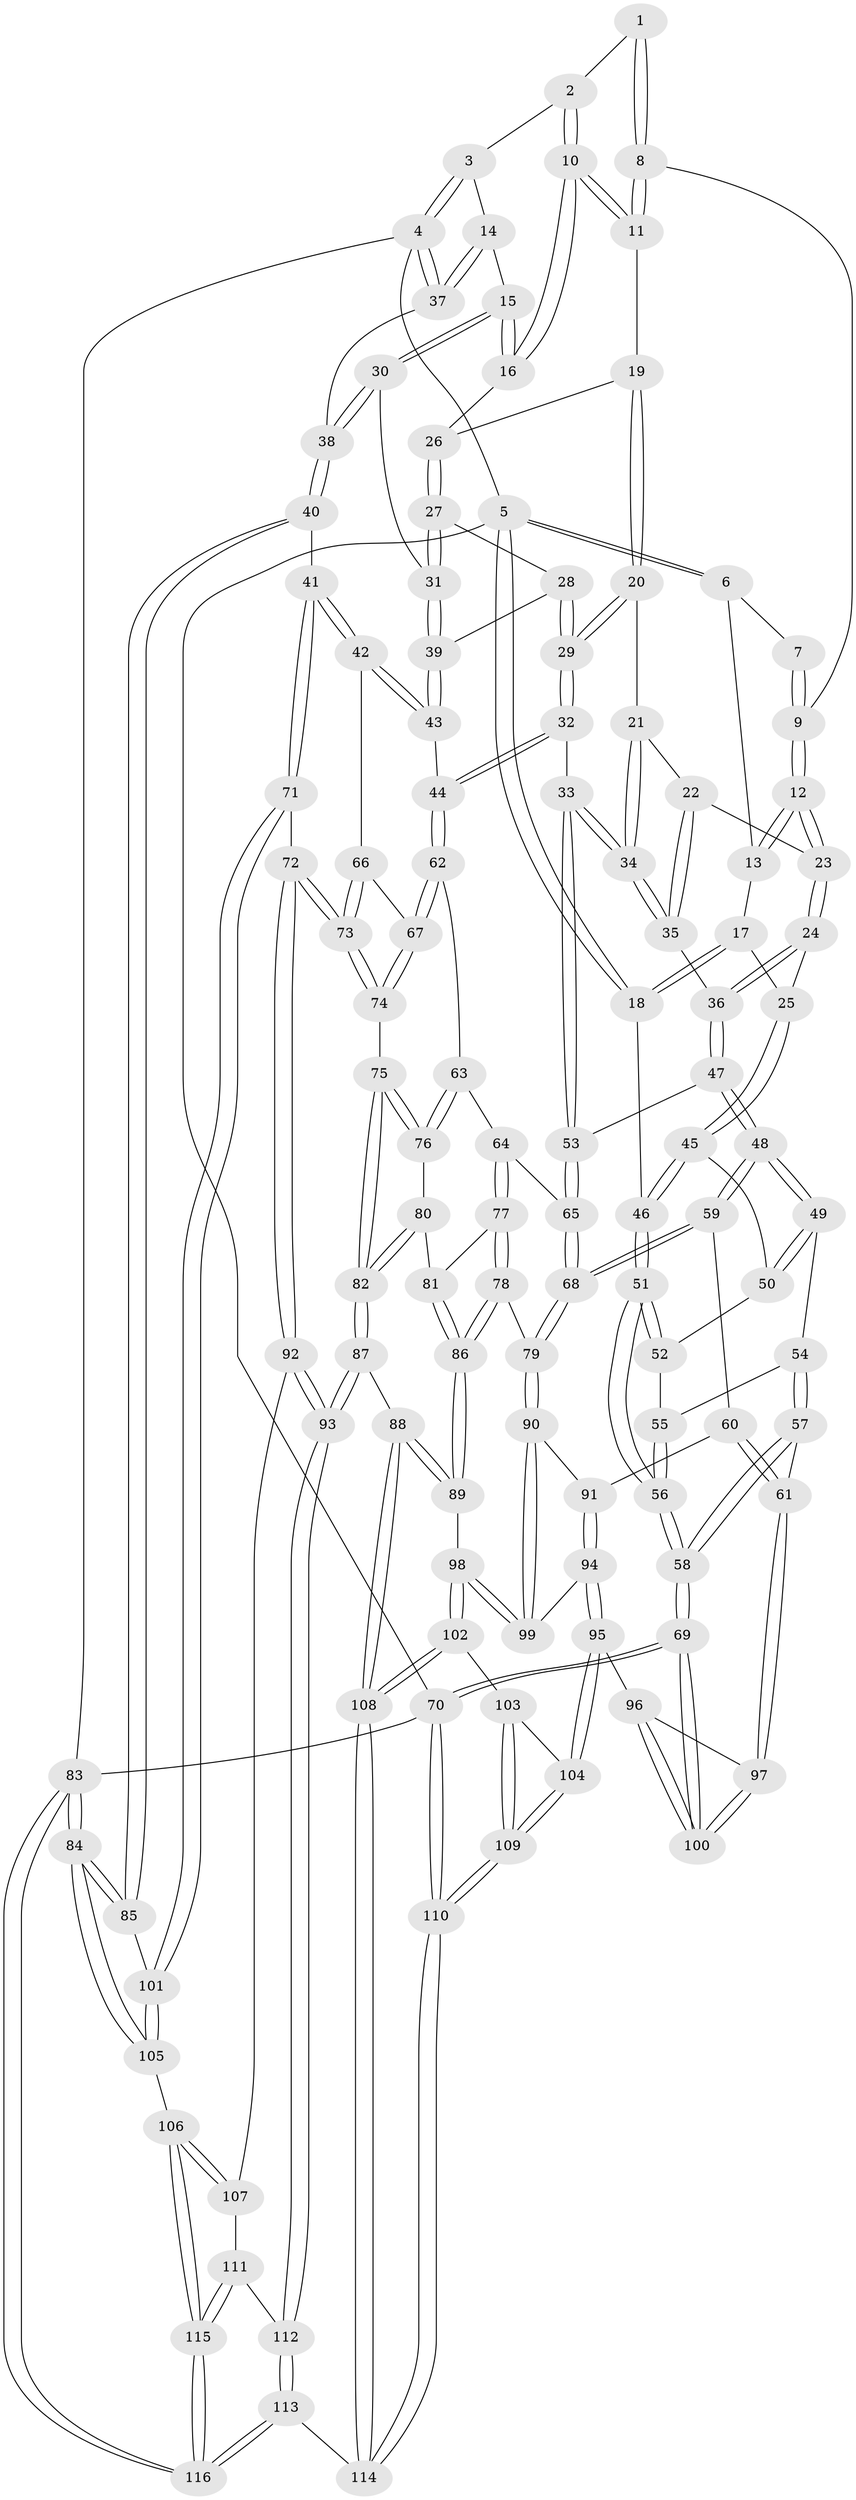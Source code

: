 // Generated by graph-tools (version 1.1) at 2025/03/03/09/25 03:03:11]
// undirected, 116 vertices, 287 edges
graph export_dot {
graph [start="1"]
  node [color=gray90,style=filled];
  1 [pos="+0.6655163927060472+0"];
  2 [pos="+0.8632958937555995+0"];
  3 [pos="+1+0"];
  4 [pos="+1+0"];
  5 [pos="+0+0"];
  6 [pos="+0.1272113099811624+0"];
  7 [pos="+0.47454774454331045+0"];
  8 [pos="+0.6237846853343106+0.04420168861637719"];
  9 [pos="+0.42757286456593335+0.09616006372071918"];
  10 [pos="+0.8368523792934538+0.13996452398771975"];
  11 [pos="+0.6270512530606395+0.060958585687373334"];
  12 [pos="+0.37377792850393227+0.13513358780513776"];
  13 [pos="+0.19751113794071093+0"];
  14 [pos="+0.8856548479490888+0.1994205147808862"];
  15 [pos="+0.8788050433426792+0.2059544361743934"];
  16 [pos="+0.840168324145202+0.14922080871320156"];
  17 [pos="+0.19279564333148147+0.15433467180093702"];
  18 [pos="+0+0.2480363701342534"];
  19 [pos="+0.6264782773779678+0.0818276928901906"];
  20 [pos="+0.5833328898685958+0.18330363733768382"];
  21 [pos="+0.5304341662514817+0.19639784506705812"];
  22 [pos="+0.4360923613054512+0.20406408160007433"];
  23 [pos="+0.37320376921220294+0.15580027691429682"];
  24 [pos="+0.27488929496597947+0.24462249214078405"];
  25 [pos="+0.26361428721848557+0.24681586054805124"];
  26 [pos="+0.7111943981348327+0.17419572162444574"];
  27 [pos="+0.7173274152128286+0.19337525404093878"];
  28 [pos="+0.7089593232923533+0.26997976124990763"];
  29 [pos="+0.6357228563431759+0.33521540085328216"];
  30 [pos="+0.8788151810201712+0.22962121767011254"];
  31 [pos="+0.8700920141520536+0.23529265391077425"];
  32 [pos="+0.6245464989107563+0.3960097089102949"];
  33 [pos="+0.561920795547938+0.4009009265944596"];
  34 [pos="+0.4984867632829032+0.35756542268511265"];
  35 [pos="+0.45679850502065017+0.3355863731630122"];
  36 [pos="+0.37448572570447924+0.35717784258674085"];
  37 [pos="+1+0"];
  38 [pos="+1+0.43494235784098584"];
  39 [pos="+0.8479065891179934+0.25517472538802827"];
  40 [pos="+1+0.475046635347883"];
  41 [pos="+0.9470789177732012+0.5076145614003377"];
  42 [pos="+0.846701225316378+0.48169550563714475"];
  43 [pos="+0.7734152103958913+0.43181463285174226"];
  44 [pos="+0.6501854712434937+0.4193672636836278"];
  45 [pos="+0.2335514967785608+0.27432439670086156"];
  46 [pos="+0+0.26372417403076254"];
  47 [pos="+0.3224076359746544+0.4693699154203325"];
  48 [pos="+0.3167932400543647+0.47307359458028525"];
  49 [pos="+0.2395182281831134+0.41001571002178555"];
  50 [pos="+0.22318494866377173+0.3505178371053253"];
  51 [pos="+0+0.26720092034330306"];
  52 [pos="+0.10230613383209873+0.38257322488363843"];
  53 [pos="+0.4826276499829007+0.48340774919826585"];
  54 [pos="+0.16027400105474174+0.44616350231332597"];
  55 [pos="+0.1532106357006712+0.44110189817726664"];
  56 [pos="+0+0.5473931478356027"];
  57 [pos="+0.14584444060743898+0.5969330602367439"];
  58 [pos="+0+0.5597436401834615"];
  59 [pos="+0.2813956397051847+0.5951185981215842"];
  60 [pos="+0.24962498989797982+0.60500362633687"];
  61 [pos="+0.1921977346372039+0.6203413754271612"];
  62 [pos="+0.6417144976183303+0.571464548701744"];
  63 [pos="+0.5786229563704192+0.5957412313320916"];
  64 [pos="+0.5332869135451606+0.6107965045693406"];
  65 [pos="+0.4807527132619197+0.5548114562170235"];
  66 [pos="+0.7950259954547735+0.5475587847649813"];
  67 [pos="+0.6691629637958761+0.6085026656447021"];
  68 [pos="+0.34229748114008646+0.6340327011545842"];
  69 [pos="+0+1"];
  70 [pos="+0+1"];
  71 [pos="+0.8036149519443337+0.7422875248176748"];
  72 [pos="+0.7731346948419757+0.7409523741314507"];
  73 [pos="+0.7503503124180458+0.7097803695865689"];
  74 [pos="+0.6876387416543601+0.6545791545427598"];
  75 [pos="+0.60976186742549+0.6957691201340847"];
  76 [pos="+0.5987491232018144+0.6923506105632226"];
  77 [pos="+0.519957454687212+0.65908274215128"];
  78 [pos="+0.3878738933860871+0.6629689990779749"];
  79 [pos="+0.3544422225612974+0.6526529409279382"];
  80 [pos="+0.5564687756087485+0.6828778318767543"];
  81 [pos="+0.5221614945177242+0.6657031469445663"];
  82 [pos="+0.5862781176886135+0.8180707769899562"];
  83 [pos="+1+1"];
  84 [pos="+1+1"];
  85 [pos="+1+0.544167029289"];
  86 [pos="+0.49477928952408584+0.766482780891019"];
  87 [pos="+0.5841007745708178+0.8421346802296539"];
  88 [pos="+0.582204333442099+0.8420960427377788"];
  89 [pos="+0.4957477136647641+0.775206512512646"];
  90 [pos="+0.3547301230026968+0.7022465216956197"];
  91 [pos="+0.28041812633727636+0.7509742047633532"];
  92 [pos="+0.6817141863051833+0.8395566149623906"];
  93 [pos="+0.6416124471101982+0.863035032011575"];
  94 [pos="+0.2474882007031022+0.8078248408664888"];
  95 [pos="+0.20240113099484502+0.8213745981655465"];
  96 [pos="+0.20065113228448309+0.8204847302293053"];
  97 [pos="+0.18681249329147012+0.6581510300416207"];
  98 [pos="+0.382176037393388+0.8116638332139379"];
  99 [pos="+0.36478347554877333+0.7927771082777183"];
  100 [pos="+0+0.9491051881921816"];
  101 [pos="+0.8749220297389709+0.788648164085334"];
  102 [pos="+0.38408905732553666+0.8920056343278298"];
  103 [pos="+0.32134250508456286+0.9065766882854039"];
  104 [pos="+0.21181754897760516+0.8370560106130014"];
  105 [pos="+0.8792104616134311+0.7956155396829164"];
  106 [pos="+0.8342920426756496+0.9284982047701767"];
  107 [pos="+0.7884365187996917+0.91808408328276"];
  108 [pos="+0.44105680318829743+0.9537111307770698"];
  109 [pos="+0.23302234926072488+1"];
  110 [pos="+0.15762191947592685+1"];
  111 [pos="+0.748914037057391+0.9631135362107142"];
  112 [pos="+0.6563124340812304+0.9842608186499633"];
  113 [pos="+0.624468699293911+1"];
  114 [pos="+0.44789573144106243+1"];
  115 [pos="+0.8604253854133107+1"];
  116 [pos="+1+1"];
  1 -- 2;
  1 -- 8;
  1 -- 8;
  2 -- 3;
  2 -- 10;
  2 -- 10;
  3 -- 4;
  3 -- 4;
  3 -- 14;
  4 -- 5;
  4 -- 37;
  4 -- 37;
  4 -- 83;
  5 -- 6;
  5 -- 6;
  5 -- 18;
  5 -- 18;
  5 -- 70;
  6 -- 7;
  6 -- 13;
  7 -- 9;
  7 -- 9;
  8 -- 9;
  8 -- 11;
  8 -- 11;
  9 -- 12;
  9 -- 12;
  10 -- 11;
  10 -- 11;
  10 -- 16;
  10 -- 16;
  11 -- 19;
  12 -- 13;
  12 -- 13;
  12 -- 23;
  12 -- 23;
  13 -- 17;
  14 -- 15;
  14 -- 37;
  14 -- 37;
  15 -- 16;
  15 -- 16;
  15 -- 30;
  15 -- 30;
  16 -- 26;
  17 -- 18;
  17 -- 18;
  17 -- 25;
  18 -- 46;
  19 -- 20;
  19 -- 20;
  19 -- 26;
  20 -- 21;
  20 -- 29;
  20 -- 29;
  21 -- 22;
  21 -- 34;
  21 -- 34;
  22 -- 23;
  22 -- 35;
  22 -- 35;
  23 -- 24;
  23 -- 24;
  24 -- 25;
  24 -- 36;
  24 -- 36;
  25 -- 45;
  25 -- 45;
  26 -- 27;
  26 -- 27;
  27 -- 28;
  27 -- 31;
  27 -- 31;
  28 -- 29;
  28 -- 29;
  28 -- 39;
  29 -- 32;
  29 -- 32;
  30 -- 31;
  30 -- 38;
  30 -- 38;
  31 -- 39;
  31 -- 39;
  32 -- 33;
  32 -- 44;
  32 -- 44;
  33 -- 34;
  33 -- 34;
  33 -- 53;
  33 -- 53;
  34 -- 35;
  34 -- 35;
  35 -- 36;
  36 -- 47;
  36 -- 47;
  37 -- 38;
  38 -- 40;
  38 -- 40;
  39 -- 43;
  39 -- 43;
  40 -- 41;
  40 -- 85;
  40 -- 85;
  41 -- 42;
  41 -- 42;
  41 -- 71;
  41 -- 71;
  42 -- 43;
  42 -- 43;
  42 -- 66;
  43 -- 44;
  44 -- 62;
  44 -- 62;
  45 -- 46;
  45 -- 46;
  45 -- 50;
  46 -- 51;
  46 -- 51;
  47 -- 48;
  47 -- 48;
  47 -- 53;
  48 -- 49;
  48 -- 49;
  48 -- 59;
  48 -- 59;
  49 -- 50;
  49 -- 50;
  49 -- 54;
  50 -- 52;
  51 -- 52;
  51 -- 52;
  51 -- 56;
  51 -- 56;
  52 -- 55;
  53 -- 65;
  53 -- 65;
  54 -- 55;
  54 -- 57;
  54 -- 57;
  55 -- 56;
  55 -- 56;
  56 -- 58;
  56 -- 58;
  57 -- 58;
  57 -- 58;
  57 -- 61;
  58 -- 69;
  58 -- 69;
  59 -- 60;
  59 -- 68;
  59 -- 68;
  60 -- 61;
  60 -- 61;
  60 -- 91;
  61 -- 97;
  61 -- 97;
  62 -- 63;
  62 -- 67;
  62 -- 67;
  63 -- 64;
  63 -- 76;
  63 -- 76;
  64 -- 65;
  64 -- 77;
  64 -- 77;
  65 -- 68;
  65 -- 68;
  66 -- 67;
  66 -- 73;
  66 -- 73;
  67 -- 74;
  67 -- 74;
  68 -- 79;
  68 -- 79;
  69 -- 70;
  69 -- 70;
  69 -- 100;
  69 -- 100;
  70 -- 110;
  70 -- 110;
  70 -- 83;
  71 -- 72;
  71 -- 101;
  71 -- 101;
  72 -- 73;
  72 -- 73;
  72 -- 92;
  72 -- 92;
  73 -- 74;
  73 -- 74;
  74 -- 75;
  75 -- 76;
  75 -- 76;
  75 -- 82;
  75 -- 82;
  76 -- 80;
  77 -- 78;
  77 -- 78;
  77 -- 81;
  78 -- 79;
  78 -- 86;
  78 -- 86;
  79 -- 90;
  79 -- 90;
  80 -- 81;
  80 -- 82;
  80 -- 82;
  81 -- 86;
  81 -- 86;
  82 -- 87;
  82 -- 87;
  83 -- 84;
  83 -- 84;
  83 -- 116;
  83 -- 116;
  84 -- 85;
  84 -- 85;
  84 -- 105;
  84 -- 105;
  85 -- 101;
  86 -- 89;
  86 -- 89;
  87 -- 88;
  87 -- 93;
  87 -- 93;
  88 -- 89;
  88 -- 89;
  88 -- 108;
  88 -- 108;
  89 -- 98;
  90 -- 91;
  90 -- 99;
  90 -- 99;
  91 -- 94;
  91 -- 94;
  92 -- 93;
  92 -- 93;
  92 -- 107;
  93 -- 112;
  93 -- 112;
  94 -- 95;
  94 -- 95;
  94 -- 99;
  95 -- 96;
  95 -- 104;
  95 -- 104;
  96 -- 97;
  96 -- 100;
  96 -- 100;
  97 -- 100;
  97 -- 100;
  98 -- 99;
  98 -- 99;
  98 -- 102;
  98 -- 102;
  101 -- 105;
  101 -- 105;
  102 -- 103;
  102 -- 108;
  102 -- 108;
  103 -- 104;
  103 -- 109;
  103 -- 109;
  104 -- 109;
  104 -- 109;
  105 -- 106;
  106 -- 107;
  106 -- 107;
  106 -- 115;
  106 -- 115;
  107 -- 111;
  108 -- 114;
  108 -- 114;
  109 -- 110;
  109 -- 110;
  110 -- 114;
  110 -- 114;
  111 -- 112;
  111 -- 115;
  111 -- 115;
  112 -- 113;
  112 -- 113;
  113 -- 114;
  113 -- 116;
  113 -- 116;
  115 -- 116;
  115 -- 116;
}
